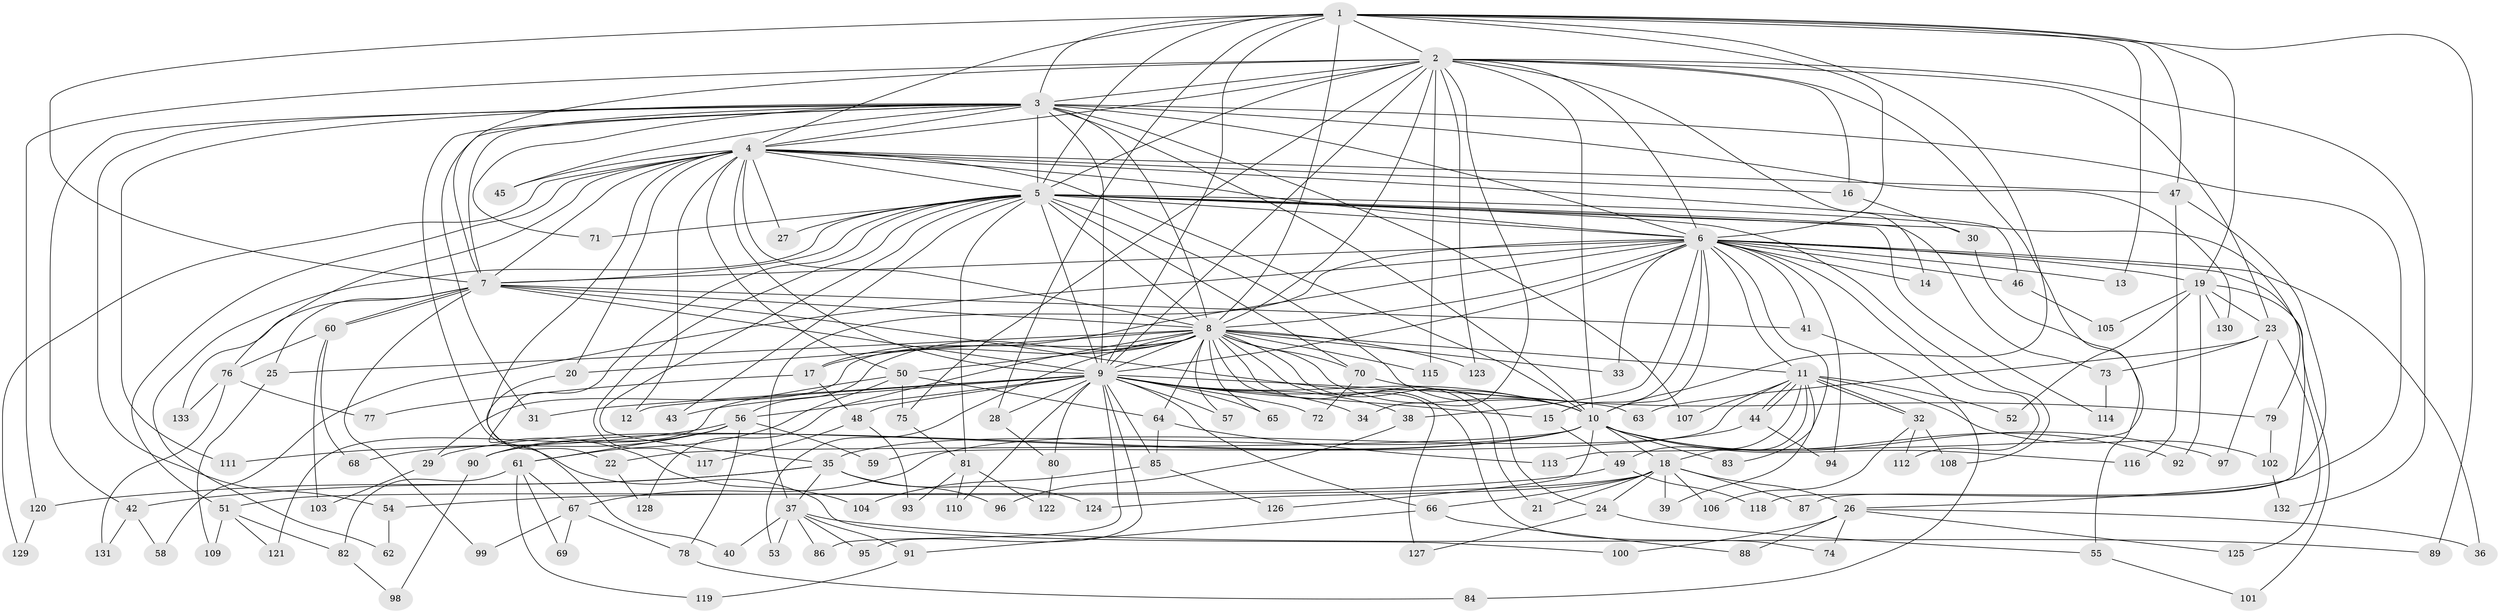 // coarse degree distribution, {11: 0.02, 16: 0.01, 27: 0.01, 23: 0.02, 24: 0.01, 33: 0.01, 15: 0.01, 2: 0.51, 3: 0.18, 6: 0.01, 8: 0.03, 7: 0.06, 5: 0.04, 4: 0.07, 1: 0.01}
// Generated by graph-tools (version 1.1) at 2025/51/02/27/25 19:51:50]
// undirected, 133 vertices, 291 edges
graph export_dot {
graph [start="1"]
  node [color=gray90,style=filled];
  1;
  2;
  3;
  4;
  5;
  6;
  7;
  8;
  9;
  10;
  11;
  12;
  13;
  14;
  15;
  16;
  17;
  18;
  19;
  20;
  21;
  22;
  23;
  24;
  25;
  26;
  27;
  28;
  29;
  30;
  31;
  32;
  33;
  34;
  35;
  36;
  37;
  38;
  39;
  40;
  41;
  42;
  43;
  44;
  45;
  46;
  47;
  48;
  49;
  50;
  51;
  52;
  53;
  54;
  55;
  56;
  57;
  58;
  59;
  60;
  61;
  62;
  63;
  64;
  65;
  66;
  67;
  68;
  69;
  70;
  71;
  72;
  73;
  74;
  75;
  76;
  77;
  78;
  79;
  80;
  81;
  82;
  83;
  84;
  85;
  86;
  87;
  88;
  89;
  90;
  91;
  92;
  93;
  94;
  95;
  96;
  97;
  98;
  99;
  100;
  101;
  102;
  103;
  104;
  105;
  106;
  107;
  108;
  109;
  110;
  111;
  112;
  113;
  114;
  115;
  116;
  117;
  118;
  119;
  120;
  121;
  122;
  123;
  124;
  125;
  126;
  127;
  128;
  129;
  130;
  131;
  132;
  133;
  1 -- 2;
  1 -- 3;
  1 -- 4;
  1 -- 5;
  1 -- 6;
  1 -- 7;
  1 -- 8;
  1 -- 9;
  1 -- 10;
  1 -- 13;
  1 -- 19;
  1 -- 28;
  1 -- 47;
  1 -- 89;
  2 -- 3;
  2 -- 4;
  2 -- 5;
  2 -- 6;
  2 -- 7;
  2 -- 8;
  2 -- 9;
  2 -- 10;
  2 -- 14;
  2 -- 16;
  2 -- 23;
  2 -- 34;
  2 -- 75;
  2 -- 113;
  2 -- 115;
  2 -- 120;
  2 -- 123;
  2 -- 132;
  3 -- 4;
  3 -- 5;
  3 -- 6;
  3 -- 7;
  3 -- 8;
  3 -- 9;
  3 -- 10;
  3 -- 26;
  3 -- 31;
  3 -- 42;
  3 -- 45;
  3 -- 54;
  3 -- 71;
  3 -- 100;
  3 -- 107;
  3 -- 111;
  3 -- 130;
  4 -- 5;
  4 -- 6;
  4 -- 7;
  4 -- 8;
  4 -- 9;
  4 -- 10;
  4 -- 12;
  4 -- 16;
  4 -- 20;
  4 -- 22;
  4 -- 27;
  4 -- 45;
  4 -- 46;
  4 -- 47;
  4 -- 50;
  4 -- 51;
  4 -- 76;
  4 -- 129;
  5 -- 6;
  5 -- 7;
  5 -- 8;
  5 -- 9;
  5 -- 10;
  5 -- 27;
  5 -- 30;
  5 -- 35;
  5 -- 43;
  5 -- 62;
  5 -- 70;
  5 -- 71;
  5 -- 73;
  5 -- 79;
  5 -- 81;
  5 -- 104;
  5 -- 108;
  5 -- 114;
  5 -- 117;
  6 -- 7;
  6 -- 8;
  6 -- 9;
  6 -- 10;
  6 -- 11;
  6 -- 13;
  6 -- 14;
  6 -- 15;
  6 -- 17;
  6 -- 19;
  6 -- 33;
  6 -- 36;
  6 -- 37;
  6 -- 38;
  6 -- 41;
  6 -- 46;
  6 -- 58;
  6 -- 83;
  6 -- 87;
  6 -- 94;
  6 -- 112;
  7 -- 8;
  7 -- 9;
  7 -- 10;
  7 -- 25;
  7 -- 41;
  7 -- 60;
  7 -- 60;
  7 -- 99;
  7 -- 133;
  8 -- 9;
  8 -- 10;
  8 -- 11;
  8 -- 17;
  8 -- 20;
  8 -- 21;
  8 -- 24;
  8 -- 25;
  8 -- 29;
  8 -- 33;
  8 -- 50;
  8 -- 53;
  8 -- 56;
  8 -- 57;
  8 -- 64;
  8 -- 65;
  8 -- 70;
  8 -- 74;
  8 -- 115;
  8 -- 123;
  8 -- 127;
  8 -- 128;
  9 -- 10;
  9 -- 12;
  9 -- 15;
  9 -- 28;
  9 -- 31;
  9 -- 34;
  9 -- 38;
  9 -- 43;
  9 -- 48;
  9 -- 56;
  9 -- 57;
  9 -- 63;
  9 -- 65;
  9 -- 66;
  9 -- 72;
  9 -- 80;
  9 -- 85;
  9 -- 86;
  9 -- 95;
  9 -- 110;
  10 -- 18;
  10 -- 22;
  10 -- 29;
  10 -- 35;
  10 -- 83;
  10 -- 90;
  10 -- 92;
  10 -- 97;
  10 -- 116;
  10 -- 126;
  11 -- 18;
  11 -- 32;
  11 -- 32;
  11 -- 39;
  11 -- 44;
  11 -- 44;
  11 -- 49;
  11 -- 52;
  11 -- 59;
  11 -- 102;
  11 -- 107;
  15 -- 49;
  16 -- 30;
  17 -- 48;
  17 -- 77;
  18 -- 21;
  18 -- 24;
  18 -- 26;
  18 -- 39;
  18 -- 51;
  18 -- 66;
  18 -- 87;
  18 -- 106;
  18 -- 124;
  19 -- 23;
  19 -- 52;
  19 -- 92;
  19 -- 101;
  19 -- 105;
  19 -- 130;
  20 -- 40;
  22 -- 128;
  23 -- 63;
  23 -- 73;
  23 -- 97;
  23 -- 125;
  24 -- 55;
  24 -- 127;
  25 -- 109;
  26 -- 36;
  26 -- 74;
  26 -- 88;
  26 -- 100;
  26 -- 125;
  28 -- 80;
  29 -- 103;
  30 -- 55;
  32 -- 106;
  32 -- 108;
  32 -- 112;
  35 -- 37;
  35 -- 42;
  35 -- 96;
  35 -- 120;
  35 -- 124;
  37 -- 40;
  37 -- 53;
  37 -- 86;
  37 -- 89;
  37 -- 91;
  37 -- 95;
  38 -- 96;
  41 -- 84;
  42 -- 58;
  42 -- 131;
  44 -- 67;
  44 -- 94;
  46 -- 105;
  47 -- 116;
  47 -- 118;
  48 -- 93;
  48 -- 117;
  49 -- 54;
  49 -- 118;
  50 -- 61;
  50 -- 64;
  50 -- 75;
  50 -- 121;
  51 -- 82;
  51 -- 109;
  51 -- 121;
  54 -- 62;
  55 -- 101;
  56 -- 59;
  56 -- 61;
  56 -- 68;
  56 -- 78;
  56 -- 90;
  56 -- 111;
  60 -- 68;
  60 -- 76;
  60 -- 103;
  61 -- 67;
  61 -- 69;
  61 -- 82;
  61 -- 119;
  64 -- 85;
  64 -- 113;
  66 -- 88;
  66 -- 91;
  67 -- 69;
  67 -- 78;
  67 -- 99;
  70 -- 72;
  70 -- 79;
  73 -- 114;
  75 -- 81;
  76 -- 77;
  76 -- 131;
  76 -- 133;
  78 -- 84;
  79 -- 102;
  80 -- 122;
  81 -- 93;
  81 -- 110;
  81 -- 122;
  82 -- 98;
  85 -- 104;
  85 -- 126;
  90 -- 98;
  91 -- 119;
  102 -- 132;
  120 -- 129;
}
